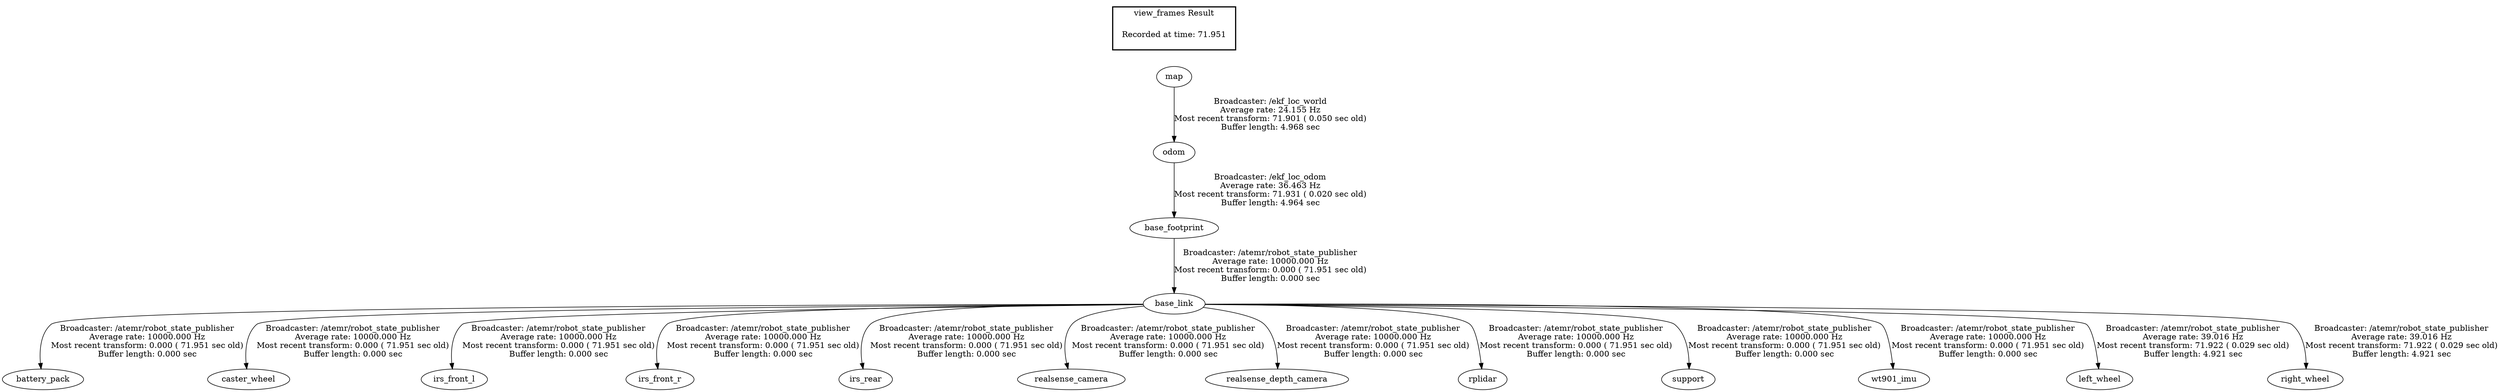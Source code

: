 digraph G {
"map" -> "odom"[label="Broadcaster: /ekf_loc_world\nAverage rate: 24.155 Hz\nMost recent transform: 71.901 ( 0.050 sec old)\nBuffer length: 4.968 sec\n"];
"base_footprint" -> "base_link"[label="Broadcaster: /atemr/robot_state_publisher\nAverage rate: 10000.000 Hz\nMost recent transform: 0.000 ( 71.951 sec old)\nBuffer length: 0.000 sec\n"];
"odom" -> "base_footprint"[label="Broadcaster: /ekf_loc_odom\nAverage rate: 36.463 Hz\nMost recent transform: 71.931 ( 0.020 sec old)\nBuffer length: 4.964 sec\n"];
"base_link" -> "battery_pack"[label="Broadcaster: /atemr/robot_state_publisher\nAverage rate: 10000.000 Hz\nMost recent transform: 0.000 ( 71.951 sec old)\nBuffer length: 0.000 sec\n"];
"base_link" -> "caster_wheel"[label="Broadcaster: /atemr/robot_state_publisher\nAverage rate: 10000.000 Hz\nMost recent transform: 0.000 ( 71.951 sec old)\nBuffer length: 0.000 sec\n"];
"base_link" -> "irs_front_l"[label="Broadcaster: /atemr/robot_state_publisher\nAverage rate: 10000.000 Hz\nMost recent transform: 0.000 ( 71.951 sec old)\nBuffer length: 0.000 sec\n"];
"base_link" -> "irs_front_r"[label="Broadcaster: /atemr/robot_state_publisher\nAverage rate: 10000.000 Hz\nMost recent transform: 0.000 ( 71.951 sec old)\nBuffer length: 0.000 sec\n"];
"base_link" -> "irs_rear"[label="Broadcaster: /atemr/robot_state_publisher\nAverage rate: 10000.000 Hz\nMost recent transform: 0.000 ( 71.951 sec old)\nBuffer length: 0.000 sec\n"];
"base_link" -> "realsense_camera"[label="Broadcaster: /atemr/robot_state_publisher\nAverage rate: 10000.000 Hz\nMost recent transform: 0.000 ( 71.951 sec old)\nBuffer length: 0.000 sec\n"];
"base_link" -> "realsense_depth_camera"[label="Broadcaster: /atemr/robot_state_publisher\nAverage rate: 10000.000 Hz\nMost recent transform: 0.000 ( 71.951 sec old)\nBuffer length: 0.000 sec\n"];
"base_link" -> "rplidar"[label="Broadcaster: /atemr/robot_state_publisher\nAverage rate: 10000.000 Hz\nMost recent transform: 0.000 ( 71.951 sec old)\nBuffer length: 0.000 sec\n"];
"base_link" -> "support"[label="Broadcaster: /atemr/robot_state_publisher\nAverage rate: 10000.000 Hz\nMost recent transform: 0.000 ( 71.951 sec old)\nBuffer length: 0.000 sec\n"];
"base_link" -> "wt901_imu"[label="Broadcaster: /atemr/robot_state_publisher\nAverage rate: 10000.000 Hz\nMost recent transform: 0.000 ( 71.951 sec old)\nBuffer length: 0.000 sec\n"];
"base_link" -> "left_wheel"[label="Broadcaster: /atemr/robot_state_publisher\nAverage rate: 39.016 Hz\nMost recent transform: 71.922 ( 0.029 sec old)\nBuffer length: 4.921 sec\n"];
"base_link" -> "right_wheel"[label="Broadcaster: /atemr/robot_state_publisher\nAverage rate: 39.016 Hz\nMost recent transform: 71.922 ( 0.029 sec old)\nBuffer length: 4.921 sec\n"];
edge [style=invis];
 subgraph cluster_legend { style=bold; color=black; label ="view_frames Result";
"Recorded at time: 71.951"[ shape=plaintext ] ;
 }->"map";
}